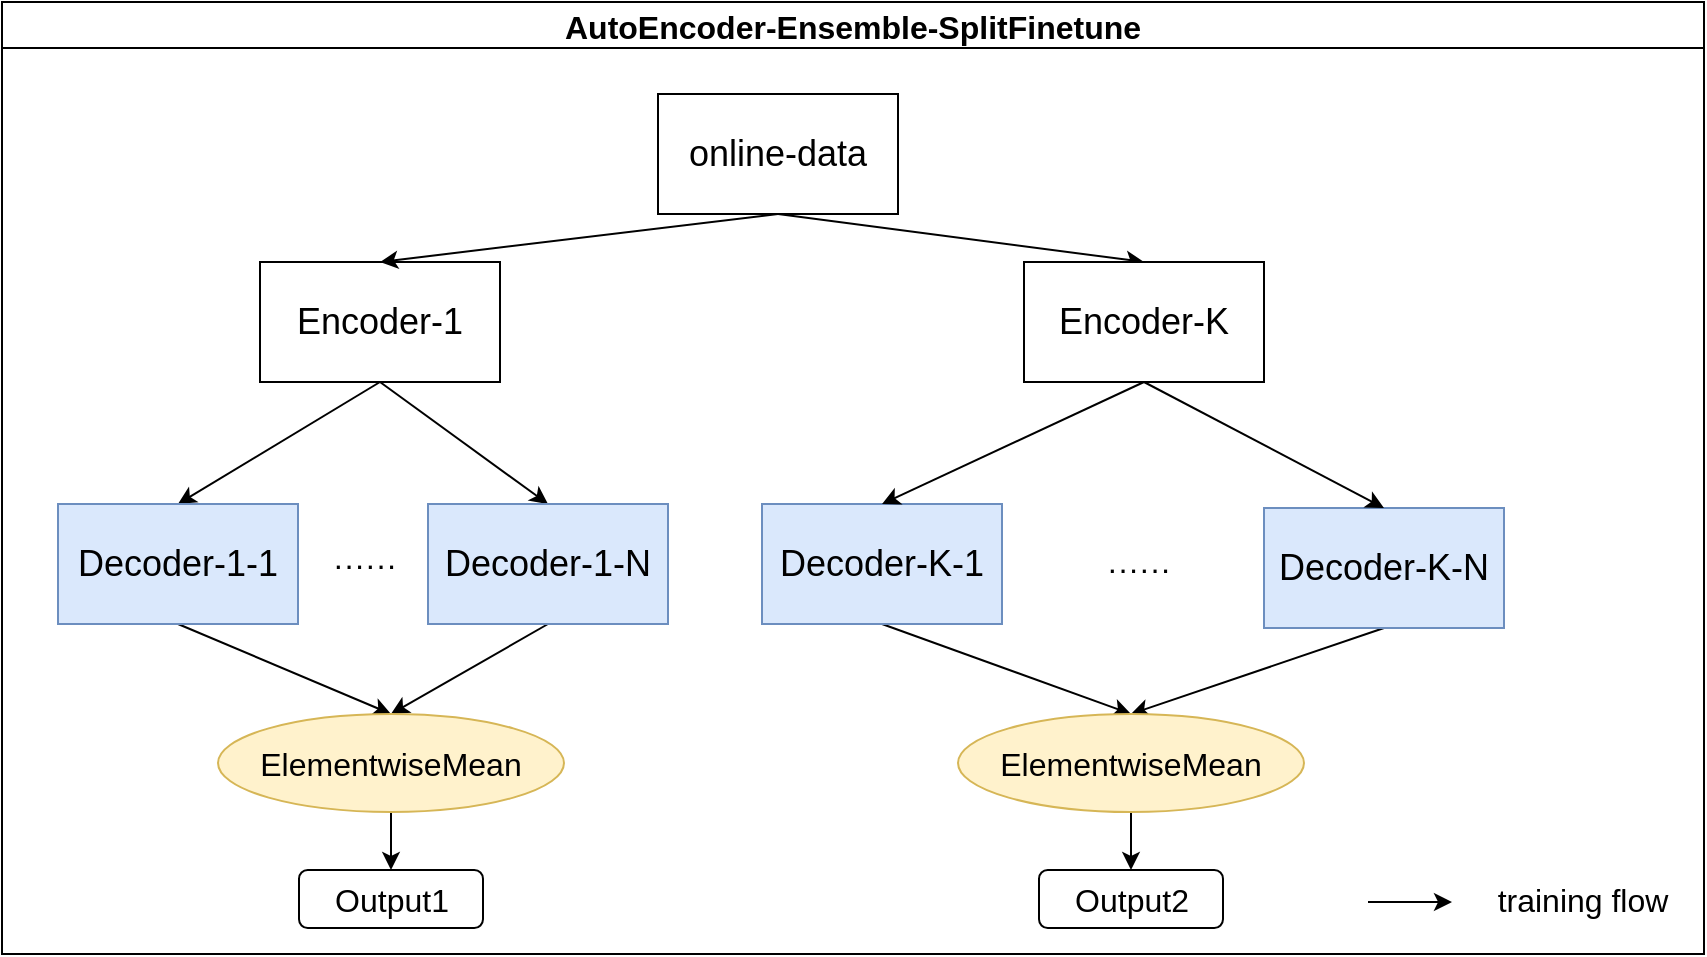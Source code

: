 <mxfile version="20.1.1" type="github">
  <diagram id="4RL0QO2y5Sd6n8bJavTg" name="Page-1">
    <mxGraphModel dx="1609" dy="685" grid="0" gridSize="10" guides="1" tooltips="1" connect="1" arrows="1" fold="1" page="0" pageScale="1" pageWidth="827" pageHeight="1169" math="0" shadow="0">
      <root>
        <mxCell id="0" />
        <mxCell id="1" parent="0" />
        <mxCell id="w3NTAJaa0J1Jvlo2QH89-1" value="AutoEncoder-Ensemble-SplitFinetune" style="swimlane;fontSize=16;" vertex="1" parent="1">
          <mxGeometry x="-15" y="93" width="851" height="476" as="geometry" />
        </mxCell>
        <mxCell id="w3NTAJaa0J1Jvlo2QH89-2" style="rounded=0;orthogonalLoop=1;jettySize=auto;html=1;exitX=0.5;exitY=1;exitDx=0;exitDy=0;entryX=0.5;entryY=0;entryDx=0;entryDy=0;fontSize=16;" edge="1" parent="w3NTAJaa0J1Jvlo2QH89-1" source="w3NTAJaa0J1Jvlo2QH89-6" target="w3NTAJaa0J1Jvlo2QH89-8">
          <mxGeometry relative="1" as="geometry" />
        </mxCell>
        <mxCell id="w3NTAJaa0J1Jvlo2QH89-32" style="edgeStyle=none;rounded=0;orthogonalLoop=1;jettySize=auto;html=1;exitX=0.5;exitY=1;exitDx=0;exitDy=0;entryX=0.5;entryY=0;entryDx=0;entryDy=0;" edge="1" parent="w3NTAJaa0J1Jvlo2QH89-1" source="w3NTAJaa0J1Jvlo2QH89-6" target="w3NTAJaa0J1Jvlo2QH89-10">
          <mxGeometry relative="1" as="geometry" />
        </mxCell>
        <mxCell id="w3NTAJaa0J1Jvlo2QH89-6" value="&lt;font style=&quot;font-size: 18px;&quot;&gt;Encoder-1&lt;/font&gt;" style="rounded=0;whiteSpace=wrap;html=1;" vertex="1" parent="w3NTAJaa0J1Jvlo2QH89-1">
          <mxGeometry x="129" y="130" width="120" height="60" as="geometry" />
        </mxCell>
        <mxCell id="w3NTAJaa0J1Jvlo2QH89-7" style="edgeStyle=none;rounded=0;orthogonalLoop=1;jettySize=auto;html=1;exitX=0.5;exitY=1;exitDx=0;exitDy=0;entryX=0.5;entryY=0;entryDx=0;entryDy=0;" edge="1" parent="w3NTAJaa0J1Jvlo2QH89-1" source="w3NTAJaa0J1Jvlo2QH89-8" target="w3NTAJaa0J1Jvlo2QH89-17">
          <mxGeometry relative="1" as="geometry" />
        </mxCell>
        <mxCell id="w3NTAJaa0J1Jvlo2QH89-8" value="&lt;font style=&quot;font-size: 18px;&quot;&gt;Decoder-1-1&lt;br&gt;&lt;/font&gt;" style="rounded=0;whiteSpace=wrap;html=1;fillColor=#dae8fc;strokeColor=#6c8ebf;" vertex="1" parent="w3NTAJaa0J1Jvlo2QH89-1">
          <mxGeometry x="28" y="251" width="120" height="60" as="geometry" />
        </mxCell>
        <mxCell id="w3NTAJaa0J1Jvlo2QH89-9" style="edgeStyle=none;rounded=0;orthogonalLoop=1;jettySize=auto;html=1;exitX=0.5;exitY=1;exitDx=0;exitDy=0;entryX=0.5;entryY=0;entryDx=0;entryDy=0;" edge="1" parent="w3NTAJaa0J1Jvlo2QH89-1" source="w3NTAJaa0J1Jvlo2QH89-10" target="w3NTAJaa0J1Jvlo2QH89-17">
          <mxGeometry relative="1" as="geometry" />
        </mxCell>
        <mxCell id="w3NTAJaa0J1Jvlo2QH89-10" value="&lt;font style=&quot;font-size: 18px;&quot;&gt;Decoder-1-N&lt;br&gt;&lt;/font&gt;" style="rounded=0;whiteSpace=wrap;html=1;fillColor=#dae8fc;strokeColor=#6c8ebf;" vertex="1" parent="w3NTAJaa0J1Jvlo2QH89-1">
          <mxGeometry x="213" y="251" width="120" height="60" as="geometry" />
        </mxCell>
        <mxCell id="w3NTAJaa0J1Jvlo2QH89-36" style="edgeStyle=none;rounded=0;orthogonalLoop=1;jettySize=auto;html=1;exitX=0.5;exitY=1;exitDx=0;exitDy=0;entryX=0.5;entryY=0;entryDx=0;entryDy=0;" edge="1" parent="w3NTAJaa0J1Jvlo2QH89-1" source="w3NTAJaa0J1Jvlo2QH89-12" target="w3NTAJaa0J1Jvlo2QH89-35">
          <mxGeometry relative="1" as="geometry" />
        </mxCell>
        <mxCell id="w3NTAJaa0J1Jvlo2QH89-12" value="&lt;font style=&quot;font-size: 18px;&quot;&gt;Decoder-K-1&lt;br&gt;&lt;/font&gt;" style="rounded=0;whiteSpace=wrap;html=1;fillColor=#dae8fc;strokeColor=#6c8ebf;" vertex="1" parent="w3NTAJaa0J1Jvlo2QH89-1">
          <mxGeometry x="380" y="251" width="120" height="60" as="geometry" />
        </mxCell>
        <mxCell id="w3NTAJaa0J1Jvlo2QH89-37" style="edgeStyle=none;rounded=0;orthogonalLoop=1;jettySize=auto;html=1;exitX=0.5;exitY=1;exitDx=0;exitDy=0;entryX=0.5;entryY=0;entryDx=0;entryDy=0;" edge="1" parent="w3NTAJaa0J1Jvlo2QH89-1" source="w3NTAJaa0J1Jvlo2QH89-14" target="w3NTAJaa0J1Jvlo2QH89-35">
          <mxGeometry relative="1" as="geometry" />
        </mxCell>
        <mxCell id="w3NTAJaa0J1Jvlo2QH89-14" value="&lt;span style=&quot;font-size: 18px;&quot;&gt;Decoder-K-N&lt;/span&gt;" style="rounded=0;whiteSpace=wrap;html=1;fillColor=#dae8fc;strokeColor=#6c8ebf;" vertex="1" parent="w3NTAJaa0J1Jvlo2QH89-1">
          <mxGeometry x="631" y="253" width="120" height="60" as="geometry" />
        </mxCell>
        <mxCell id="w3NTAJaa0J1Jvlo2QH89-15" value="······" style="text;html=1;align=center;verticalAlign=middle;resizable=0;points=[];autosize=1;strokeColor=none;fillColor=none;fontSize=16;" vertex="1" parent="w3NTAJaa0J1Jvlo2QH89-1">
          <mxGeometry x="543" y="267.5" width="50" height="31" as="geometry" />
        </mxCell>
        <mxCell id="w3NTAJaa0J1Jvlo2QH89-16" style="edgeStyle=none;rounded=0;orthogonalLoop=1;jettySize=auto;html=1;exitX=0.5;exitY=1;exitDx=0;exitDy=0;entryX=0.5;entryY=0;entryDx=0;entryDy=0;" edge="1" parent="w3NTAJaa0J1Jvlo2QH89-1" source="w3NTAJaa0J1Jvlo2QH89-17" target="w3NTAJaa0J1Jvlo2QH89-18">
          <mxGeometry relative="1" as="geometry" />
        </mxCell>
        <mxCell id="w3NTAJaa0J1Jvlo2QH89-17" value="ElementwiseMean" style="ellipse;whiteSpace=wrap;html=1;fontSize=16;fillColor=#fff2cc;strokeColor=#d6b656;" vertex="1" parent="w3NTAJaa0J1Jvlo2QH89-1">
          <mxGeometry x="108" y="356" width="173" height="49" as="geometry" />
        </mxCell>
        <mxCell id="w3NTAJaa0J1Jvlo2QH89-18" value="Output1" style="rounded=1;whiteSpace=wrap;html=1;fontSize=16;" vertex="1" parent="w3NTAJaa0J1Jvlo2QH89-1">
          <mxGeometry x="148.5" y="434" width="92" height="29" as="geometry" />
        </mxCell>
        <mxCell id="w3NTAJaa0J1Jvlo2QH89-19" value="" style="endArrow=classic;html=1;rounded=0;fontSize=16;" edge="1" parent="w3NTAJaa0J1Jvlo2QH89-1">
          <mxGeometry width="50" height="50" relative="1" as="geometry">
            <mxPoint x="683" y="450" as="sourcePoint" />
            <mxPoint x="725" y="450" as="targetPoint" />
          </mxGeometry>
        </mxCell>
        <mxCell id="w3NTAJaa0J1Jvlo2QH89-20" value="training flow" style="text;html=1;align=center;verticalAlign=middle;resizable=0;points=[];autosize=1;strokeColor=none;fillColor=none;fontSize=16;" vertex="1" parent="w3NTAJaa0J1Jvlo2QH89-1">
          <mxGeometry x="738" y="433" width="104" height="31" as="geometry" />
        </mxCell>
        <mxCell id="w3NTAJaa0J1Jvlo2QH89-21" style="edgeStyle=none;rounded=0;orthogonalLoop=1;jettySize=auto;html=1;exitX=0.5;exitY=1;exitDx=0;exitDy=0;entryX=0.5;entryY=0;entryDx=0;entryDy=0;" edge="1" parent="w3NTAJaa0J1Jvlo2QH89-1" source="w3NTAJaa0J1Jvlo2QH89-22" target="w3NTAJaa0J1Jvlo2QH89-6">
          <mxGeometry relative="1" as="geometry" />
        </mxCell>
        <mxCell id="w3NTAJaa0J1Jvlo2QH89-27" style="edgeStyle=none;rounded=0;orthogonalLoop=1;jettySize=auto;html=1;exitX=0.5;exitY=1;exitDx=0;exitDy=0;entryX=0.5;entryY=0;entryDx=0;entryDy=0;" edge="1" parent="w3NTAJaa0J1Jvlo2QH89-1" source="w3NTAJaa0J1Jvlo2QH89-22" target="w3NTAJaa0J1Jvlo2QH89-24">
          <mxGeometry relative="1" as="geometry" />
        </mxCell>
        <mxCell id="w3NTAJaa0J1Jvlo2QH89-22" value="&lt;font style=&quot;font-size: 18px;&quot;&gt;online-data&lt;/font&gt;" style="rounded=0;whiteSpace=wrap;html=1;" vertex="1" parent="w3NTAJaa0J1Jvlo2QH89-1">
          <mxGeometry x="328" y="46" width="120" height="60" as="geometry" />
        </mxCell>
        <mxCell id="w3NTAJaa0J1Jvlo2QH89-30" style="edgeStyle=none;rounded=0;orthogonalLoop=1;jettySize=auto;html=1;exitX=0.5;exitY=1;exitDx=0;exitDy=0;entryX=0.5;entryY=0;entryDx=0;entryDy=0;" edge="1" parent="w3NTAJaa0J1Jvlo2QH89-1" source="w3NTAJaa0J1Jvlo2QH89-24" target="w3NTAJaa0J1Jvlo2QH89-12">
          <mxGeometry relative="1" as="geometry" />
        </mxCell>
        <mxCell id="w3NTAJaa0J1Jvlo2QH89-34" style="edgeStyle=none;rounded=0;orthogonalLoop=1;jettySize=auto;html=1;exitX=0.5;exitY=1;exitDx=0;exitDy=0;entryX=0.5;entryY=0;entryDx=0;entryDy=0;" edge="1" parent="w3NTAJaa0J1Jvlo2QH89-1" source="w3NTAJaa0J1Jvlo2QH89-24" target="w3NTAJaa0J1Jvlo2QH89-14">
          <mxGeometry relative="1" as="geometry" />
        </mxCell>
        <mxCell id="w3NTAJaa0J1Jvlo2QH89-24" value="&lt;font style=&quot;font-size: 18px;&quot;&gt;Encoder-K&lt;/font&gt;" style="rounded=0;whiteSpace=wrap;html=1;" vertex="1" parent="w3NTAJaa0J1Jvlo2QH89-1">
          <mxGeometry x="511" y="130" width="120" height="60" as="geometry" />
        </mxCell>
        <mxCell id="w3NTAJaa0J1Jvlo2QH89-33" value="······" style="text;html=1;align=center;verticalAlign=middle;resizable=0;points=[];autosize=1;strokeColor=none;fillColor=none;fontSize=16;" vertex="1" parent="w3NTAJaa0J1Jvlo2QH89-1">
          <mxGeometry x="156" y="265.5" width="50" height="31" as="geometry" />
        </mxCell>
        <mxCell id="w3NTAJaa0J1Jvlo2QH89-40" style="edgeStyle=none;rounded=0;orthogonalLoop=1;jettySize=auto;html=1;exitX=0.5;exitY=1;exitDx=0;exitDy=0;entryX=0.5;entryY=0;entryDx=0;entryDy=0;" edge="1" parent="w3NTAJaa0J1Jvlo2QH89-1" source="w3NTAJaa0J1Jvlo2QH89-35" target="w3NTAJaa0J1Jvlo2QH89-39">
          <mxGeometry relative="1" as="geometry" />
        </mxCell>
        <mxCell id="w3NTAJaa0J1Jvlo2QH89-35" value="ElementwiseMean" style="ellipse;whiteSpace=wrap;html=1;fontSize=16;fillColor=#fff2cc;strokeColor=#d6b656;" vertex="1" parent="w3NTAJaa0J1Jvlo2QH89-1">
          <mxGeometry x="478" y="356" width="173" height="49" as="geometry" />
        </mxCell>
        <mxCell id="w3NTAJaa0J1Jvlo2QH89-39" value="Output2" style="rounded=1;whiteSpace=wrap;html=1;fontSize=16;" vertex="1" parent="w3NTAJaa0J1Jvlo2QH89-1">
          <mxGeometry x="518.5" y="434" width="92" height="29" as="geometry" />
        </mxCell>
      </root>
    </mxGraphModel>
  </diagram>
</mxfile>
